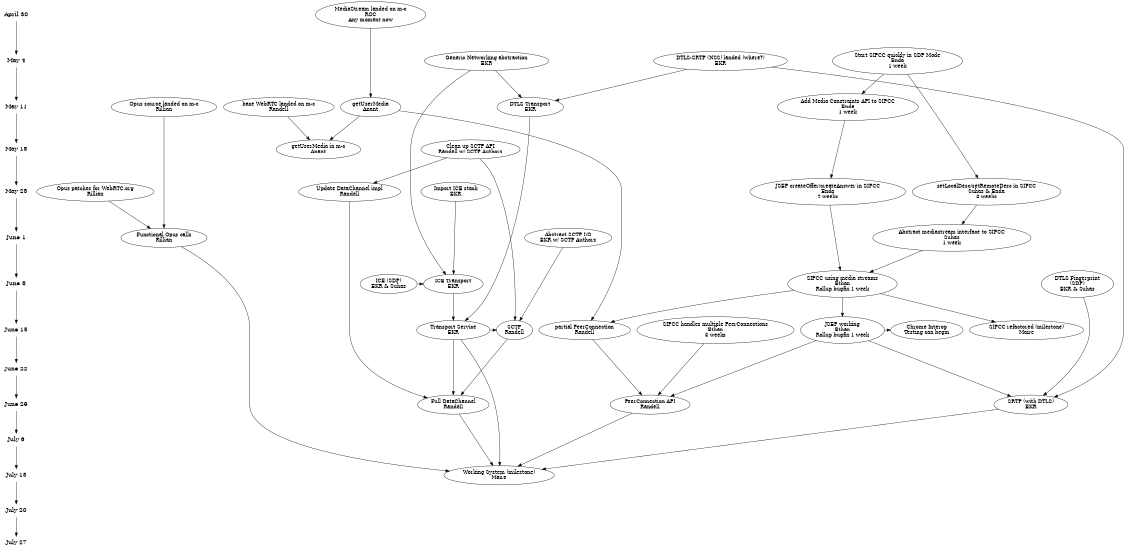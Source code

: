 digraph G {
ranksep=.75; size = "7.5,7.5";
{
node [shape=plaintext, fontsize=16]; /* the time-line graph */ 
     "April 30"-> "May 4"-> "May 11"-> "May 18"-> "May 25"-> "June 1"-> "June 8"-> "June 15"-> "June 22"-> "June 29"-> "July 6"-> "July 13"-> "July 20"-> "July 27"
}

	{rank = same; "April 30";
	   mediastream [label = "MediaStream landed on m-c\nROC\nAny moment now"];
        }
        
        {
           rank = same; "May 4";
	   genericio [label = "Generic Networking abstraction\nEKR"]
	   dtlssrtp [label = "DTLS-SRTP (NSS) landed (where?)\nEKR"]
	   sipccsdp [ label = "Start SIPCC quickly in SDP Mode\nEnda\n1 week"];
        }

	{rank = same; "May 11";
	   webrtc [label = "base WebRTC landed on m-c\nRandell"];
	   opussrc [label = "Opus source landed on m-c\nRillian"]
	   getusermedia [label = "getUserMedia\nAnant"]
	   dtlstransport [label = "DTLS Transport\nEKR" ];
           sipccmediaconstraints [ label = "Add Media Constraints API to SIPCC\nEnda\n1 week"];
	}
        mediastream->getusermedia

	dtlssrtp -> dtlstransport
	genericio -> dtlstransport

	{rank = same; "May 18";
	   getusermedia_mc [label = "getUserMedia in m-c\nAnant"]
	   sctpupdate [label = "Clean up SCTP API\nRandell w/ SCTP Authors"];
	}
	webrtc->getusermedia_mc
	getusermedia->getusermedia_mc
	
	{rank = same; "May 25";
	   nicer [label = "Import ICE stack\nEKR"];
	   sipccsetdesc [ label = "setLocalDesc/setRemoteDesc in SIPCC\nSuhas & Enda\n3 weeks"];
	   datachannelupdate [label = "Update DataChannel impl\nRandell"];
	   opuswebrtc [label = "Opus patches for WebRTC.org\nRillian"];
           sipccjsep [ label = "JSEP createOffer/createAnswer in SIPCC\nEnda\n2 weeks"];
        }	   	   
        sipccsdp -> sipccmediaconstraints
        sipccsdp -> sipccsetdesc

	{rank = same; "June 1";
	   sctpio [ label = "Abstract SCTP I/O\nEKR w/ SCTP Authors"]
	   opus [ label = "Functional Opus calls\nRillian"];
           sipccsetmediainterface [label ="Abstract mediastream interface to SIPCC\nSuhas\n1 week"];
        }
	getusermedia -> peerconnection_first
	opussrc -> opus
	opuswebrtc -> opus
        sipccmediaconstraints -> sipccjsep
        sipccsetdesc -> sipccsetmediainterface

	{rank = same; "June 8";
	   icetransport [ label = "ICE Transport\nEKR"];
	   dtlsfingerprint [ label = "DTLS Fingerprint\n(SDP)\nEKR & Suhas"];
	   iceparams [label = "ICE (SDP)\nEKR & Suhas"];
           sipccusemediastreams [label = "SIPCC using media streams\nEthan\nRollup bugfix 1 week"];
	}

	nicer -> icetransport
        sipccjsep -> sipccusemediastreams
        sipccsetmediainterface -> sipccusemediastreams
	genericio -> icetransport
	iceparams -> icetransport

	{rank = same; "June 15";
	   transport [label = "Transport Service\nEKR"];
	   sctp [label = "SCTP\nRandell"];
	   sipccrefactor [label = "SIPCC refactored (milestone)\nMaire"];
           sipccmultipeerconn [label = "SIPCC handles multiple PeerConnections\nEthan\n3 weeks"]
	   peerconnection_first [label = "partial PeerConnection\nRandell"];
	   JSEP [ label = "JSEP working\nEthan\nRollup bugfix 1 week"];
	   chrome [ label = "Chrome Interop\nTesting can begin"];
	 } 
	 sipccusemediastreams -> sipccrefactor
	 sipccusemediastreams -> "JSEP"
	 dtlstransport -> transport
	 icetransport -> transport
	 sipccusemediastreams -> peerconnection_first
	 JSEP->chrome

        {rank = same; "June 22"; }

        {rank = same; "June 29"; 
	   peerconnection [label = "PeerConnection API\nRandell"];
	   datachannel [label = "Full DataChannel\nRandell"];
	   srtp [label = "SRTP (with DTLS)\nEKR"] }
        dtlsfingerprint -> srtp
	dtlssrtp -> srtp
	"JSEP" -> srtp
        sipccmultipeerconn -> peerconnection

        {rank = same; "July 13"; 
	   working [ label = "Working System (milestone)\nMaire" ] }
	

	transport -> working
	transport -> datachannel
	peerconnection_first -> peerconnection
	peerconnection -> working
	"JSEP" -> peerconnection
	sctpio-> sctp
	sctpupdate -> sctp
	sctpupdate -> datachannelupdate
	datachannelupdate -> datachannel
	sctp -> datachannel
	transport ->sctp
	datachannel -> working
	srtp -> working

	opus -> working
}
